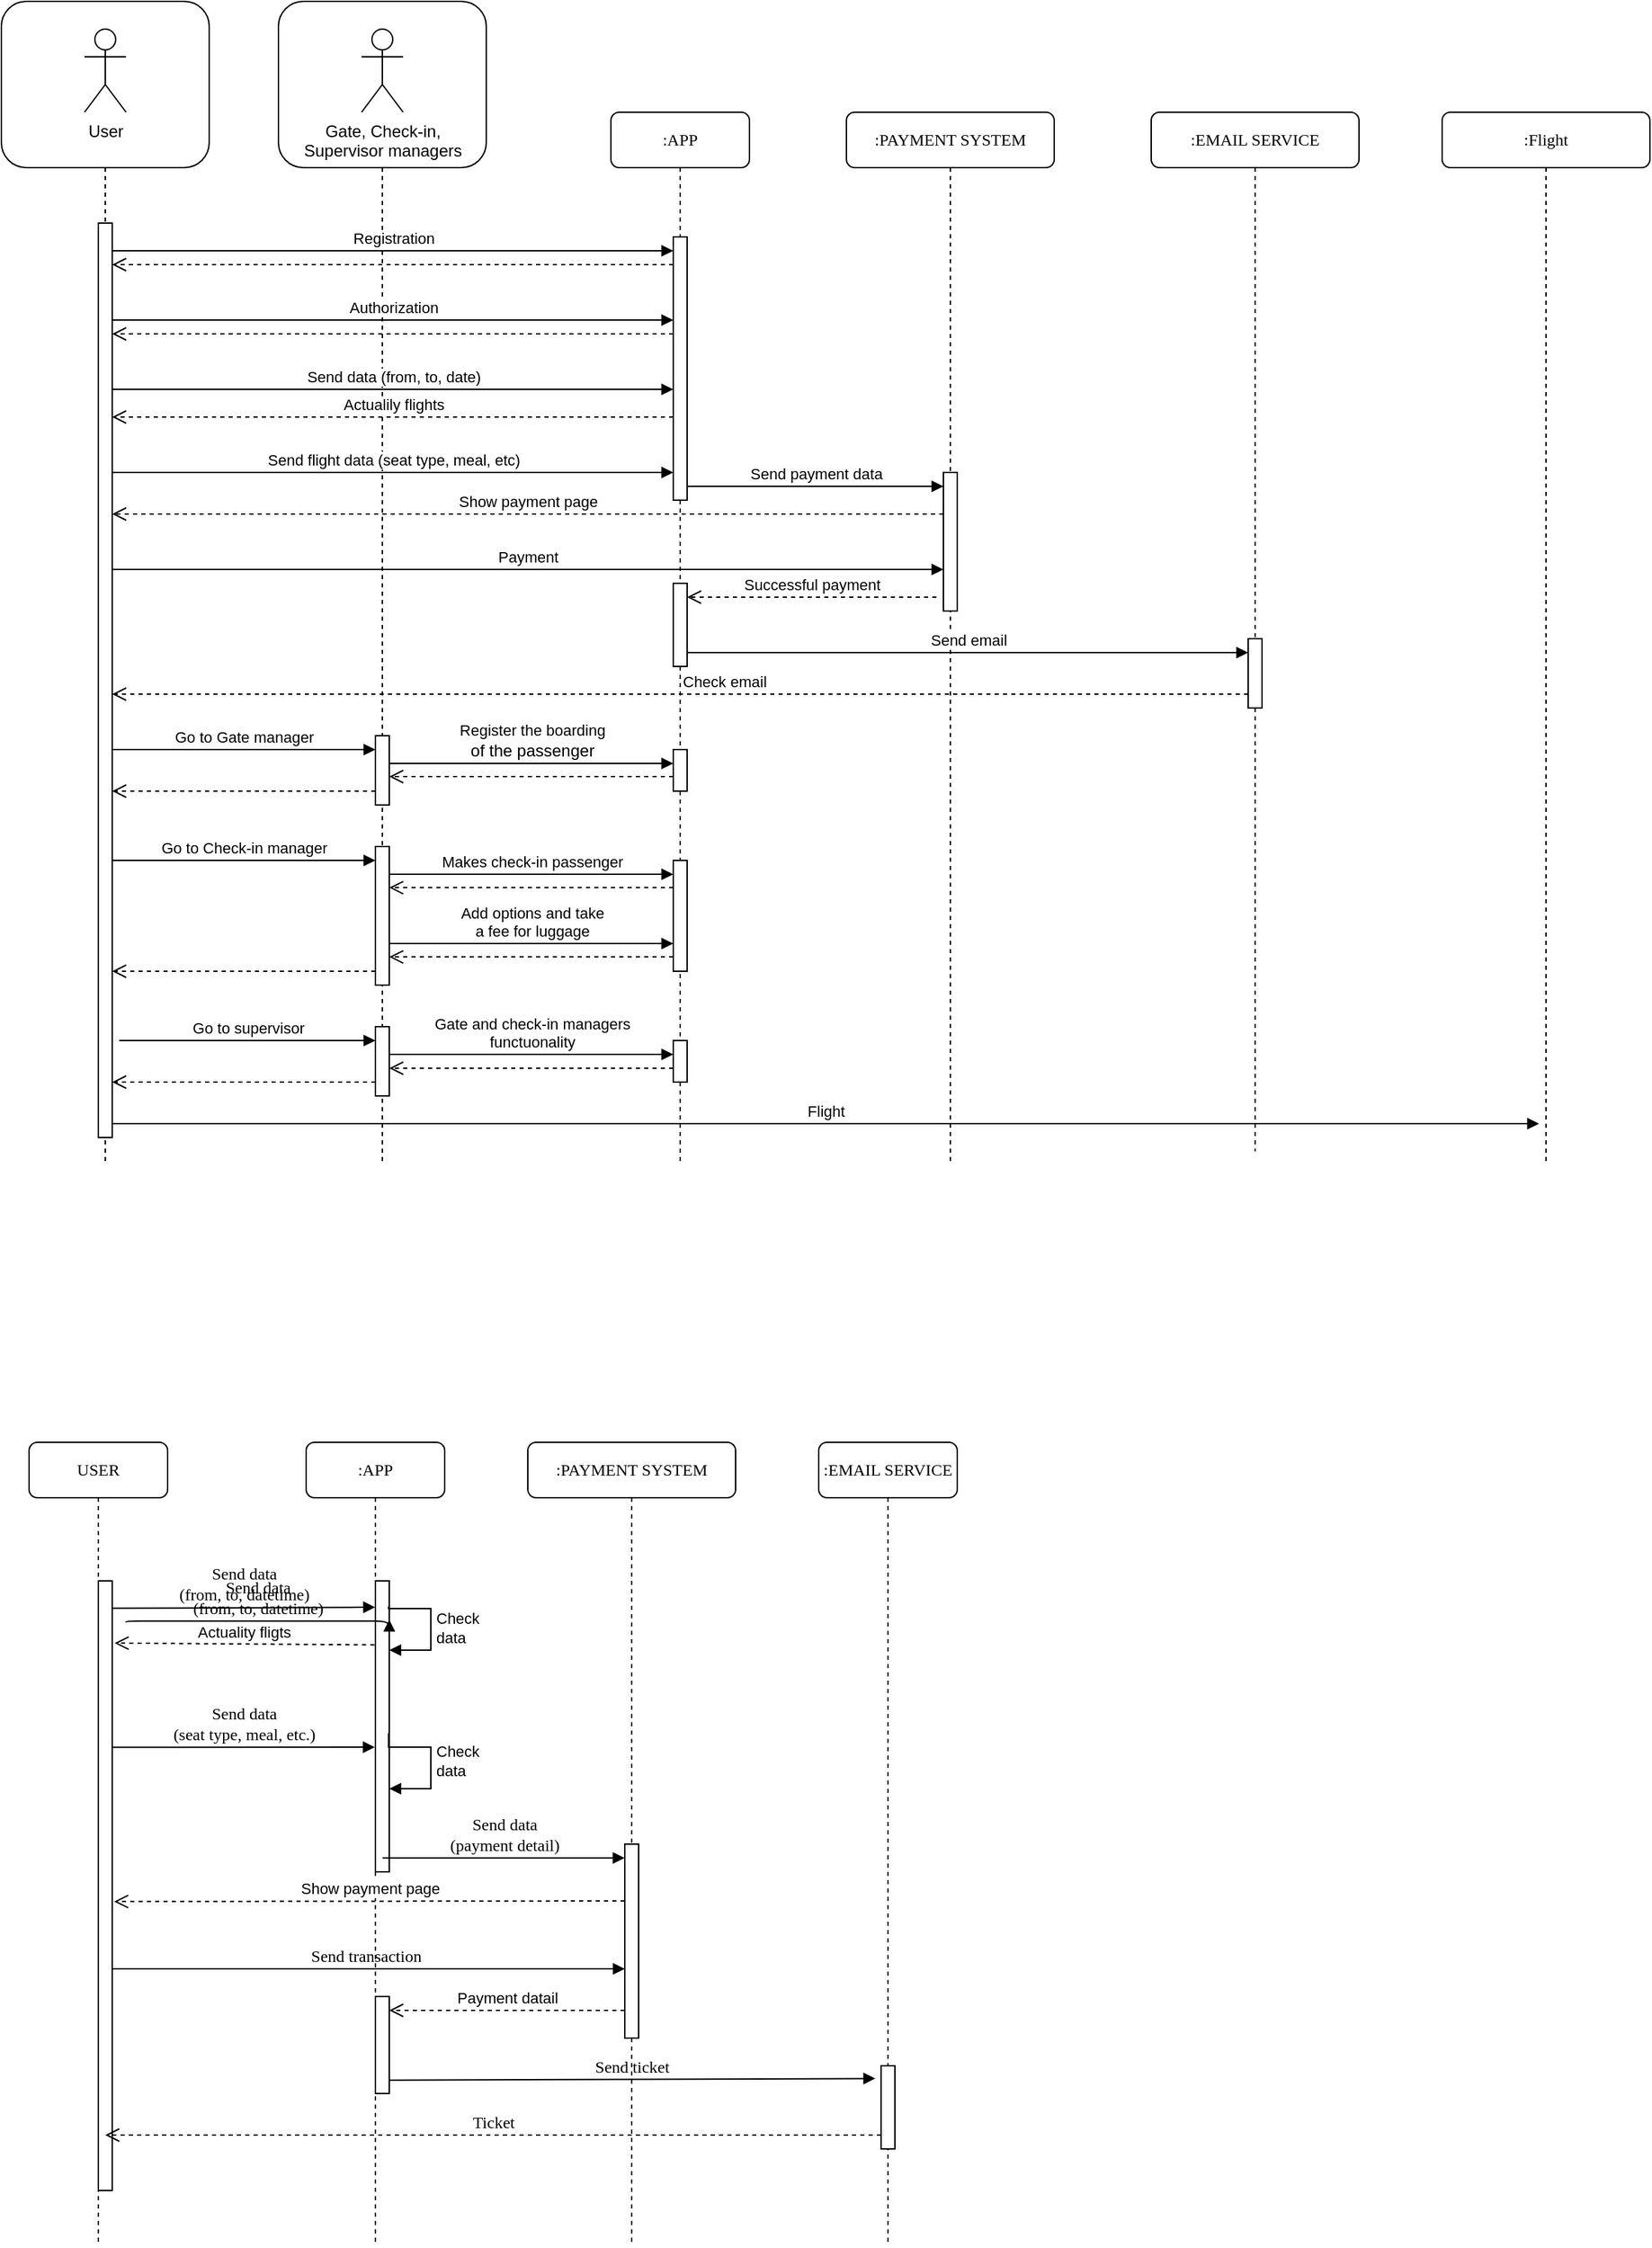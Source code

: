 <mxfile version="22.1.2" type="device">
  <diagram name="Page-1" id="13e1069c-82ec-6db2-03f1-153e76fe0fe0">
    <mxGraphModel dx="1833" dy="1490" grid="1" gridSize="10" guides="1" tooltips="1" connect="1" arrows="1" fold="1" page="1" pageScale="1" pageWidth="1100" pageHeight="850" background="none" math="0" shadow="0">
      <root>
        <mxCell id="0" />
        <mxCell id="1" parent="0" />
        <mxCell id="7baba1c4bc27f4b0-2" value=":APP" style="shape=umlLifeline;perimeter=lifelinePerimeter;whiteSpace=wrap;html=1;container=1;collapsible=0;recursiveResize=0;outlineConnect=0;rounded=1;shadow=0;comic=0;labelBackgroundColor=none;strokeWidth=1;fontFamily=Verdana;fontSize=12;align=center;" parent="1" vertex="1">
          <mxGeometry x="220" y="1120" width="100" height="580" as="geometry" />
        </mxCell>
        <mxCell id="7baba1c4bc27f4b0-10" value="" style="html=1;points=[];perimeter=orthogonalPerimeter;rounded=0;shadow=0;comic=0;labelBackgroundColor=none;strokeWidth=1;fontFamily=Verdana;fontSize=12;align=center;" parent="7baba1c4bc27f4b0-2" vertex="1">
          <mxGeometry x="50" y="100" width="10" height="210" as="geometry" />
        </mxCell>
        <mxCell id="Xn8LQXxypehM9bxRkxUg-4" value="Check&lt;br&gt;data" style="html=1;align=left;spacingLeft=2;endArrow=block;rounded=0;edgeStyle=orthogonalEdgeStyle;curved=0;rounded=0;exitX=0.952;exitY=0.088;exitDx=0;exitDy=0;exitPerimeter=0;" parent="7baba1c4bc27f4b0-2" source="7baba1c4bc27f4b0-10" edge="1">
          <mxGeometry relative="1" as="geometry">
            <mxPoint x="55" y="120" as="sourcePoint" />
            <Array as="points">
              <mxPoint x="90" y="120" />
              <mxPoint x="90" y="150" />
            </Array>
            <mxPoint x="60" y="150" as="targetPoint" />
          </mxGeometry>
        </mxCell>
        <mxCell id="Xn8LQXxypehM9bxRkxUg-5" value="Check&lt;br&gt;data" style="html=1;align=left;spacingLeft=2;endArrow=block;rounded=0;edgeStyle=orthogonalEdgeStyle;curved=0;rounded=0;exitX=0.952;exitY=0.523;exitDx=0;exitDy=0;exitPerimeter=0;" parent="7baba1c4bc27f4b0-2" source="7baba1c4bc27f4b0-10" edge="1">
          <mxGeometry relative="1" as="geometry">
            <mxPoint x="55" y="220" as="sourcePoint" />
            <Array as="points">
              <mxPoint x="90" y="220" />
              <mxPoint x="90" y="250" />
            </Array>
            <mxPoint x="60" y="250" as="targetPoint" />
          </mxGeometry>
        </mxCell>
        <mxCell id="Xn8LQXxypehM9bxRkxUg-7" value="Show payment page" style="html=1;verticalAlign=bottom;endArrow=open;dashed=1;endSize=8;curved=0;rounded=0;exitX=-0.072;exitY=0.22;exitDx=0;exitDy=0;exitPerimeter=0;entryX=1.144;entryY=0.526;entryDx=0;entryDy=0;entryPerimeter=0;" parent="7baba1c4bc27f4b0-2" target="7baba1c4bc27f4b0-9" edge="1">
          <mxGeometry relative="1" as="geometry">
            <mxPoint x="230" y="331" as="sourcePoint" />
            <mxPoint x="-130" y="331" as="targetPoint" />
          </mxGeometry>
        </mxCell>
        <mxCell id="7baba1c4bc27f4b0-23" value="Send transaction" style="html=1;verticalAlign=bottom;endArrow=block;labelBackgroundColor=none;fontFamily=Verdana;fontSize=12;" parent="7baba1c4bc27f4b0-2" edge="1">
          <mxGeometry relative="1" as="geometry">
            <mxPoint x="-145" y="380" as="sourcePoint" />
            <mxPoint x="230" y="380" as="targetPoint" />
          </mxGeometry>
        </mxCell>
        <mxCell id="Xn8LQXxypehM9bxRkxUg-10" value="" style="html=1;points=[];perimeter=orthogonalPerimeter;rounded=0;shadow=0;comic=0;labelBackgroundColor=none;strokeWidth=1;fontFamily=Verdana;fontSize=12;align=center;" parent="7baba1c4bc27f4b0-2" vertex="1">
          <mxGeometry x="50" y="400" width="10" height="70" as="geometry" />
        </mxCell>
        <mxCell id="7baba1c4bc27f4b0-3" value=":PAYMENT SYSTEM" style="shape=umlLifeline;perimeter=lifelinePerimeter;whiteSpace=wrap;html=1;container=1;collapsible=0;recursiveResize=0;outlineConnect=0;rounded=1;shadow=0;comic=0;labelBackgroundColor=none;strokeWidth=1;fontFamily=Verdana;fontSize=12;align=center;" parent="1" vertex="1">
          <mxGeometry x="380" y="1120" width="150" height="580" as="geometry" />
        </mxCell>
        <mxCell id="7baba1c4bc27f4b0-13" value="" style="html=1;points=[];perimeter=orthogonalPerimeter;rounded=0;shadow=0;comic=0;labelBackgroundColor=none;strokeWidth=1;fontFamily=Verdana;fontSize=12;align=center;" parent="7baba1c4bc27f4b0-3" vertex="1">
          <mxGeometry x="70" y="290" width="10" height="140" as="geometry" />
        </mxCell>
        <mxCell id="Xn8LQXxypehM9bxRkxUg-9" value="Payment datail" style="html=1;verticalAlign=bottom;endArrow=open;dashed=1;endSize=8;curved=0;rounded=0;exitX=-0.072;exitY=0.22;exitDx=0;exitDy=0;exitPerimeter=0;" parent="7baba1c4bc27f4b0-3" edge="1">
          <mxGeometry relative="1" as="geometry">
            <mxPoint x="70" y="410" as="sourcePoint" />
            <mxPoint x="-100" y="410" as="targetPoint" />
          </mxGeometry>
        </mxCell>
        <mxCell id="Xn8LQXxypehM9bxRkxUg-11" value="Send ticket" style="html=1;verticalAlign=bottom;endArrow=block;labelBackgroundColor=none;fontFamily=Verdana;fontSize=12;entryX=-0.42;entryY=0.153;entryDx=0;entryDy=0;entryPerimeter=0;" parent="7baba1c4bc27f4b0-3" target="7baba1c4bc27f4b0-37" edge="1">
          <mxGeometry relative="1" as="geometry">
            <mxPoint x="-100" y="460.4" as="sourcePoint" />
            <mxPoint x="206.8" y="460.0" as="targetPoint" />
          </mxGeometry>
        </mxCell>
        <mxCell id="7baba1c4bc27f4b0-8" value="USER" style="shape=umlLifeline;perimeter=lifelinePerimeter;whiteSpace=wrap;html=1;container=1;collapsible=0;recursiveResize=0;outlineConnect=0;rounded=1;shadow=0;comic=0;labelBackgroundColor=none;strokeWidth=1;fontFamily=Verdana;fontSize=12;align=center;" parent="1" vertex="1">
          <mxGeometry x="20" y="1120" width="100" height="580" as="geometry" />
        </mxCell>
        <mxCell id="7baba1c4bc27f4b0-9" value="" style="html=1;points=[];perimeter=orthogonalPerimeter;rounded=0;shadow=0;comic=0;labelBackgroundColor=none;strokeWidth=1;fontFamily=Verdana;fontSize=12;align=center;" parent="7baba1c4bc27f4b0-8" vertex="1">
          <mxGeometry x="50" y="100" width="10" height="440" as="geometry" />
        </mxCell>
        <mxCell id="7baba1c4bc27f4b0-30" value="Ticket" style="html=1;verticalAlign=bottom;endArrow=open;dashed=1;endSize=8;labelBackgroundColor=none;fontFamily=Verdana;fontSize=12;edgeStyle=elbowEdgeStyle;elbow=vertical;exitX=0;exitY=0.833;exitDx=0;exitDy=0;exitPerimeter=0;" parent="1" source="7baba1c4bc27f4b0-37" edge="1">
          <mxGeometry relative="1" as="geometry">
            <mxPoint x="75" y="1620" as="targetPoint" />
            <Array as="points">
              <mxPoint x="490" y="1620" />
            </Array>
            <mxPoint x="580" y="1620" as="sourcePoint" />
          </mxGeometry>
        </mxCell>
        <mxCell id="7baba1c4bc27f4b0-11" value="Send data&lt;br&gt;(payment detail)" style="html=1;verticalAlign=bottom;endArrow=block;labelBackgroundColor=none;fontFamily=Verdana;fontSize=12;edgeStyle=elbowEdgeStyle;elbow=vertical;exitX=1.016;exitY=0.782;exitDx=0;exitDy=0;exitPerimeter=0;entryX=-0.012;entryY=0.248;entryDx=0;entryDy=0;entryPerimeter=0;" parent="1" edge="1">
          <mxGeometry x="0.002" relative="1" as="geometry">
            <mxPoint x="275.16" y="1420" as="sourcePoint" />
            <mxPoint x="449.88" y="1420.06" as="targetPoint" />
            <mxPoint as="offset" />
          </mxGeometry>
        </mxCell>
        <mxCell id="7baba1c4bc27f4b0-4" value=":EMAIL SERVICE" style="shape=umlLifeline;perimeter=lifelinePerimeter;whiteSpace=wrap;html=1;container=1;collapsible=0;recursiveResize=0;outlineConnect=0;rounded=1;shadow=0;comic=0;labelBackgroundColor=none;strokeWidth=1;fontFamily=Verdana;fontSize=12;align=center;" parent="1" vertex="1">
          <mxGeometry x="590" y="1120" width="100" height="580" as="geometry" />
        </mxCell>
        <mxCell id="7baba1c4bc27f4b0-37" value="" style="html=1;points=[];perimeter=orthogonalPerimeter;rounded=0;shadow=0;comic=0;labelBackgroundColor=none;strokeWidth=1;fontFamily=Verdana;fontSize=12;align=center;" parent="7baba1c4bc27f4b0-4" vertex="1">
          <mxGeometry x="45" y="450" width="10" height="60" as="geometry" />
        </mxCell>
        <mxCell id="Xn8LQXxypehM9bxRkxUg-1" value="Send data&lt;br&gt;(from, to, datetime)" style="html=1;verticalAlign=bottom;endArrow=block;labelBackgroundColor=none;fontFamily=Verdana;fontSize=12;edgeStyle=elbowEdgeStyle;elbow=vertical;exitX=0.984;exitY=0.045;exitDx=0;exitDy=0;exitPerimeter=0;entryX=-0.024;entryY=0.087;entryDx=0;entryDy=0;entryPerimeter=0;" parent="1" source="7baba1c4bc27f4b0-9" target="7baba1c4bc27f4b0-10" edge="1">
          <mxGeometry relative="1" as="geometry">
            <mxPoint x="80" y="1240" as="sourcePoint" />
            <mxPoint x="200" y="1240" as="targetPoint" />
            <mxPoint as="offset" />
          </mxGeometry>
        </mxCell>
        <mxCell id="Xn8LQXxypehM9bxRkxUg-2" value="Actuality fligts" style="html=1;verticalAlign=bottom;endArrow=open;dashed=1;endSize=8;curved=0;rounded=0;exitX=-0.072;exitY=0.22;exitDx=0;exitDy=0;exitPerimeter=0;entryX=1.176;entryY=0.102;entryDx=0;entryDy=0;entryPerimeter=0;" parent="1" source="7baba1c4bc27f4b0-10" target="7baba1c4bc27f4b0-9" edge="1">
          <mxGeometry relative="1" as="geometry">
            <mxPoint x="262.68" y="1270.42" as="sourcePoint" />
            <mxPoint x="77.08" y="1270" as="targetPoint" />
          </mxGeometry>
        </mxCell>
        <mxCell id="7baba1c4bc27f4b0-14" value="Send data&lt;br&gt;(seat type, meal, etc.)" style="html=1;verticalAlign=bottom;endArrow=block;labelBackgroundColor=none;fontFamily=Verdana;fontSize=12;edgeStyle=elbowEdgeStyle;elbow=vertical;exitX=1.048;exitY=0.273;exitDx=0;exitDy=0;exitPerimeter=0;" parent="1" source="7baba1c4bc27f4b0-9" target="7baba1c4bc27f4b0-2" edge="1">
          <mxGeometry relative="1" as="geometry">
            <mxPoint x="80" y="1340" as="sourcePoint" />
            <mxPoint x="245" y="1340.0" as="targetPoint" />
          </mxGeometry>
        </mxCell>
        <mxCell id="_mPRwDxY-uZuB9yZV3TX-1" value="" style="shape=umlLifeline;perimeter=lifelinePerimeter;whiteSpace=wrap;html=1;container=1;collapsible=0;recursiveResize=0;outlineConnect=0;rounded=1;shadow=0;comic=0;labelBackgroundColor=none;strokeWidth=1;fontFamily=Verdana;fontSize=12;align=center;size=120;" parent="1" vertex="1">
          <mxGeometry x="200" y="80" width="150" height="840" as="geometry" />
        </mxCell>
        <mxCell id="_mPRwDxY-uZuB9yZV3TX-5" value="Gate, Check-in,&lt;br&gt;Supervisor managers" style="shape=umlActor;verticalLabelPosition=bottom;verticalAlign=top;html=1;" parent="_mPRwDxY-uZuB9yZV3TX-1" vertex="1">
          <mxGeometry x="60" y="20" width="30" height="60" as="geometry" />
        </mxCell>
        <mxCell id="_mPRwDxY-uZuB9yZV3TX-58" value="" style="html=1;points=[[0,0,0,0,5],[0,1,0,0,-5],[1,0,0,0,5],[1,1,0,0,-5]];perimeter=orthogonalPerimeter;outlineConnect=0;targetShapes=umlLifeline;portConstraint=eastwest;newEdgeStyle={&quot;curved&quot;:0,&quot;rounded&quot;:0};" parent="_mPRwDxY-uZuB9yZV3TX-1" vertex="1">
          <mxGeometry x="70" y="530" width="10" height="50" as="geometry" />
        </mxCell>
        <mxCell id="_mPRwDxY-uZuB9yZV3TX-68" value="" style="html=1;verticalAlign=bottom;endArrow=open;dashed=1;endSize=8;curved=0;rounded=0;" parent="_mPRwDxY-uZuB9yZV3TX-1" edge="1">
          <mxGeometry relative="1" as="geometry">
            <mxPoint x="70" y="570.0" as="sourcePoint" />
            <mxPoint x="-120" y="570" as="targetPoint" />
          </mxGeometry>
        </mxCell>
        <mxCell id="_mPRwDxY-uZuB9yZV3TX-86" value="" style="html=1;points=[[0,0,0,0,5],[0,1,0,0,-5],[1,0,0,0,5],[1,1,0,0,-5]];perimeter=orthogonalPerimeter;outlineConnect=0;targetShapes=umlLifeline;portConstraint=eastwest;newEdgeStyle={&quot;curved&quot;:0,&quot;rounded&quot;:0};" parent="_mPRwDxY-uZuB9yZV3TX-1" vertex="1">
          <mxGeometry x="70" y="610" width="10" height="100" as="geometry" />
        </mxCell>
        <mxCell id="_mPRwDxY-uZuB9yZV3TX-88" value="" style="html=1;verticalAlign=bottom;endArrow=open;dashed=1;endSize=8;curved=0;rounded=0;" parent="_mPRwDxY-uZuB9yZV3TX-1" edge="1">
          <mxGeometry relative="1" as="geometry">
            <mxPoint x="70" y="700.0" as="sourcePoint" />
            <mxPoint x="-120" y="700" as="targetPoint" />
          </mxGeometry>
        </mxCell>
        <mxCell id="_mPRwDxY-uZuB9yZV3TX-89" value="Makes check-in passenger" style="html=1;verticalAlign=bottom;endArrow=block;curved=0;rounded=0;" parent="_mPRwDxY-uZuB9yZV3TX-1" edge="1" target="_mPRwDxY-uZuB9yZV3TX-67">
          <mxGeometry x="0.003" width="80" relative="1" as="geometry">
            <mxPoint x="80" y="630" as="sourcePoint" />
            <mxPoint x="280" y="630" as="targetPoint" />
            <mxPoint as="offset" />
          </mxGeometry>
        </mxCell>
        <mxCell id="_mPRwDxY-uZuB9yZV3TX-91" value="" style="html=1;points=[[0,0,0,0,5],[0,1,0,0,-5],[1,0,0,0,5],[1,1,0,0,-5]];perimeter=orthogonalPerimeter;outlineConnect=0;targetShapes=umlLifeline;portConstraint=eastwest;newEdgeStyle={&quot;curved&quot;:0,&quot;rounded&quot;:0};" parent="_mPRwDxY-uZuB9yZV3TX-1" vertex="1">
          <mxGeometry x="70" y="740" width="10" height="50" as="geometry" />
        </mxCell>
        <mxCell id="_mPRwDxY-uZuB9yZV3TX-40" value="" style="html=1;verticalAlign=bottom;endArrow=open;dashed=1;endSize=8;curved=0;rounded=0;" parent="_mPRwDxY-uZuB9yZV3TX-1" edge="1">
          <mxGeometry relative="1" as="geometry">
            <mxPoint x="285" y="190.0" as="sourcePoint" />
            <mxPoint x="-120" y="190" as="targetPoint" />
          </mxGeometry>
        </mxCell>
        <mxCell id="_mPRwDxY-uZuB9yZV3TX-85" value="Register the boarding&lt;br style=&quot;border-color: var(--border-color); font-size: 12px; background-color: rgb(251, 251, 251);&quot;&gt;&lt;span style=&quot;font-size: 12px; background-color: rgb(251, 251, 251);&quot;&gt;of the passenger&lt;/span&gt;" style="html=1;verticalAlign=bottom;endArrow=block;curved=0;rounded=0;" parent="_mPRwDxY-uZuB9yZV3TX-1" target="_mPRwDxY-uZuB9yZV3TX-60" edge="1">
          <mxGeometry x="0.005" width="80" relative="1" as="geometry">
            <mxPoint x="80" y="550" as="sourcePoint" />
            <mxPoint x="280" y="550" as="targetPoint" />
            <mxPoint as="offset" />
          </mxGeometry>
        </mxCell>
        <mxCell id="_mPRwDxY-uZuB9yZV3TX-63" value="" style="html=1;verticalAlign=bottom;endArrow=open;dashed=1;endSize=8;curved=0;rounded=0;" parent="_mPRwDxY-uZuB9yZV3TX-1" edge="1">
          <mxGeometry relative="1" as="geometry">
            <mxPoint x="285" y="559.5" as="sourcePoint" />
            <mxPoint x="80" y="559.5" as="targetPoint" />
          </mxGeometry>
        </mxCell>
        <mxCell id="_mPRwDxY-uZuB9yZV3TX-11" value="" style="shape=umlLifeline;perimeter=lifelinePerimeter;whiteSpace=wrap;html=1;container=1;collapsible=0;recursiveResize=0;outlineConnect=0;rounded=1;shadow=0;comic=0;labelBackgroundColor=none;strokeWidth=1;fontFamily=Verdana;fontSize=12;align=center;size=120;" parent="1" vertex="1">
          <mxGeometry y="80" width="150" height="840" as="geometry" />
        </mxCell>
        <mxCell id="_mPRwDxY-uZuB9yZV3TX-12" value="User" style="shape=umlActor;verticalLabelPosition=bottom;verticalAlign=top;html=1;" parent="_mPRwDxY-uZuB9yZV3TX-11" vertex="1">
          <mxGeometry x="60" y="20" width="30" height="60" as="geometry" />
        </mxCell>
        <mxCell id="_mPRwDxY-uZuB9yZV3TX-35" value="" style="html=1;points=[[0,0,0,0,5],[0,1,0,0,-5],[1,0,0,0,5],[1,1,0,0,-5]];perimeter=orthogonalPerimeter;outlineConnect=0;targetShapes=umlLifeline;portConstraint=eastwest;newEdgeStyle={&quot;curved&quot;:0,&quot;rounded&quot;:0};" parent="_mPRwDxY-uZuB9yZV3TX-11" vertex="1">
          <mxGeometry x="70" y="160" width="10" height="660" as="geometry" />
        </mxCell>
        <mxCell id="_mPRwDxY-uZuB9yZV3TX-36" value="Registration" style="html=1;verticalAlign=bottom;endArrow=block;curved=0;rounded=0;" parent="_mPRwDxY-uZuB9yZV3TX-11" target="_mPRwDxY-uZuB9yZV3TX-37" edge="1">
          <mxGeometry width="80" relative="1" as="geometry">
            <mxPoint x="80" y="180" as="sourcePoint" />
            <mxPoint x="230" y="180" as="targetPoint" />
          </mxGeometry>
        </mxCell>
        <mxCell id="_mPRwDxY-uZuB9yZV3TX-20" value=":APP" style="shape=umlLifeline;perimeter=lifelinePerimeter;whiteSpace=wrap;html=1;container=1;collapsible=0;recursiveResize=0;outlineConnect=0;rounded=1;shadow=0;comic=0;labelBackgroundColor=none;strokeWidth=1;fontFamily=Verdana;fontSize=12;align=center;" parent="1" vertex="1">
          <mxGeometry x="440" y="160" width="100" height="760" as="geometry" />
        </mxCell>
        <mxCell id="_mPRwDxY-uZuB9yZV3TX-37" value="" style="html=1;points=[[0,0,0,0,5],[0,1,0,0,-5],[1,0,0,0,5],[1,1,0,0,-5]];perimeter=orthogonalPerimeter;outlineConnect=0;targetShapes=umlLifeline;portConstraint=eastwest;newEdgeStyle={&quot;curved&quot;:0,&quot;rounded&quot;:0};" parent="_mPRwDxY-uZuB9yZV3TX-20" vertex="1">
          <mxGeometry x="45" y="90" width="10" height="190" as="geometry" />
        </mxCell>
        <mxCell id="_mPRwDxY-uZuB9yZV3TX-51" value="" style="html=1;points=[[0,0,0,0,5],[0,1,0,0,-5],[1,0,0,0,5],[1,1,0,0,-5]];perimeter=orthogonalPerimeter;outlineConnect=0;targetShapes=umlLifeline;portConstraint=eastwest;newEdgeStyle={&quot;curved&quot;:0,&quot;rounded&quot;:0};" parent="_mPRwDxY-uZuB9yZV3TX-20" vertex="1">
          <mxGeometry x="45" y="340" width="10" height="60" as="geometry" />
        </mxCell>
        <mxCell id="_mPRwDxY-uZuB9yZV3TX-67" value="" style="html=1;points=[[0,0,0,0,5],[0,1,0,0,-5],[1,0,0,0,5],[1,1,0,0,-5]];perimeter=orthogonalPerimeter;outlineConnect=0;targetShapes=umlLifeline;portConstraint=eastwest;newEdgeStyle={&quot;curved&quot;:0,&quot;rounded&quot;:0};" parent="_mPRwDxY-uZuB9yZV3TX-20" vertex="1">
          <mxGeometry x="45" y="540" width="10" height="80" as="geometry" />
        </mxCell>
        <mxCell id="_mPRwDxY-uZuB9yZV3TX-60" value="" style="html=1;points=[[0,0,0,0,5],[0,1,0,0,-5],[1,0,0,0,5],[1,1,0,0,-5]];perimeter=orthogonalPerimeter;outlineConnect=0;targetShapes=umlLifeline;portConstraint=eastwest;newEdgeStyle={&quot;curved&quot;:0,&quot;rounded&quot;:0};" parent="_mPRwDxY-uZuB9yZV3TX-20" vertex="1">
          <mxGeometry x="45" y="460" width="10" height="30" as="geometry" />
        </mxCell>
        <mxCell id="_mPRwDxY-uZuB9yZV3TX-96" value="" style="html=1;points=[[0,0,0,0,5],[0,1,0,0,-5],[1,0,0,0,5],[1,1,0,0,-5]];perimeter=orthogonalPerimeter;outlineConnect=0;targetShapes=umlLifeline;portConstraint=eastwest;newEdgeStyle={&quot;curved&quot;:0,&quot;rounded&quot;:0};" parent="_mPRwDxY-uZuB9yZV3TX-20" vertex="1">
          <mxGeometry x="45" y="670" width="10" height="30" as="geometry" />
        </mxCell>
        <mxCell id="_mPRwDxY-uZuB9yZV3TX-49" value="Show payment page" style="html=1;verticalAlign=bottom;endArrow=open;dashed=1;endSize=8;curved=0;rounded=0;" parent="_mPRwDxY-uZuB9yZV3TX-20" edge="1">
          <mxGeometry relative="1" as="geometry">
            <mxPoint x="240" y="290" as="sourcePoint" />
            <mxPoint x="-360" y="290" as="targetPoint" />
          </mxGeometry>
        </mxCell>
        <mxCell id="_mPRwDxY-uZuB9yZV3TX-95" value="" style="html=1;verticalAlign=bottom;endArrow=open;dashed=1;endSize=8;curved=0;rounded=0;" parent="_mPRwDxY-uZuB9yZV3TX-20" edge="1">
          <mxGeometry relative="1" as="geometry">
            <mxPoint x="45" y="690" as="sourcePoint" />
            <mxPoint x="-160" y="690" as="targetPoint" />
          </mxGeometry>
        </mxCell>
        <mxCell id="_mPRwDxY-uZuB9yZV3TX-27" value=":PAYMENT SYSTEM" style="shape=umlLifeline;perimeter=lifelinePerimeter;whiteSpace=wrap;html=1;container=1;collapsible=0;recursiveResize=0;outlineConnect=0;rounded=1;shadow=0;comic=0;labelBackgroundColor=none;strokeWidth=1;fontFamily=Verdana;fontSize=12;align=center;" parent="1" vertex="1">
          <mxGeometry x="610" y="160" width="150" height="760" as="geometry" />
        </mxCell>
        <mxCell id="_mPRwDxY-uZuB9yZV3TX-47" value="" style="html=1;points=[[0,0,0,0,5],[0,1,0,0,-5],[1,0,0,0,5],[1,1,0,0,-5]];perimeter=orthogonalPerimeter;outlineConnect=0;targetShapes=umlLifeline;portConstraint=eastwest;newEdgeStyle={&quot;curved&quot;:0,&quot;rounded&quot;:0};" parent="_mPRwDxY-uZuB9yZV3TX-27" vertex="1">
          <mxGeometry x="70" y="260" width="10" height="100" as="geometry" />
        </mxCell>
        <mxCell id="_mPRwDxY-uZuB9yZV3TX-33" value=":EMAIL SERVICE" style="shape=umlLifeline;perimeter=lifelinePerimeter;whiteSpace=wrap;html=1;container=1;collapsible=0;recursiveResize=0;outlineConnect=0;rounded=1;shadow=0;comic=0;labelBackgroundColor=none;strokeWidth=1;fontFamily=Verdana;fontSize=12;align=center;" parent="1" vertex="1">
          <mxGeometry x="830" y="160" width="150" height="750" as="geometry" />
        </mxCell>
        <mxCell id="_mPRwDxY-uZuB9yZV3TX-54" value="" style="html=1;points=[[0,0,0,0,5],[0,1,0,0,-5],[1,0,0,0,5],[1,1,0,0,-5]];perimeter=orthogonalPerimeter;outlineConnect=0;targetShapes=umlLifeline;portConstraint=eastwest;newEdgeStyle={&quot;curved&quot;:0,&quot;rounded&quot;:0};" parent="_mPRwDxY-uZuB9yZV3TX-33" vertex="1">
          <mxGeometry x="70" y="380" width="10" height="50" as="geometry" />
        </mxCell>
        <mxCell id="_mPRwDxY-uZuB9yZV3TX-41" value="Send data&lt;br&gt;(from, to, datetime)" style="html=1;verticalAlign=bottom;endArrow=block;labelBackgroundColor=none;fontFamily=Verdana;fontSize=12;edgeStyle=elbowEdgeStyle;elbow=vertical;exitX=0.984;exitY=0.045;exitDx=0;exitDy=0;exitPerimeter=0;entryX=-0.024;entryY=0.087;entryDx=0;entryDy=0;entryPerimeter=0;" parent="1" edge="1">
          <mxGeometry relative="1" as="geometry">
            <mxPoint x="90" y="1250" as="sourcePoint" />
            <mxPoint x="280" y="1248" as="targetPoint" />
            <mxPoint as="offset" />
          </mxGeometry>
        </mxCell>
        <mxCell id="_mPRwDxY-uZuB9yZV3TX-70" value=":Flight" style="shape=umlLifeline;perimeter=lifelinePerimeter;whiteSpace=wrap;html=1;container=1;collapsible=0;recursiveResize=0;outlineConnect=0;rounded=1;shadow=0;comic=0;labelBackgroundColor=none;strokeWidth=1;fontFamily=Verdana;fontSize=12;align=center;" parent="1" vertex="1">
          <mxGeometry x="1040" y="160" width="150" height="760" as="geometry" />
        </mxCell>
        <mxCell id="_mPRwDxY-uZuB9yZV3TX-81" value="Flight" style="html=1;verticalAlign=bottom;endArrow=block;curved=0;rounded=0;" parent="1" edge="1">
          <mxGeometry width="80" relative="1" as="geometry">
            <mxPoint x="80" y="890" as="sourcePoint" />
            <mxPoint x="1110" y="890" as="targetPoint" />
          </mxGeometry>
        </mxCell>
        <mxCell id="_mPRwDxY-uZuB9yZV3TX-50" value="Payment" style="html=1;verticalAlign=bottom;endArrow=block;curved=0;rounded=0;" parent="1" edge="1">
          <mxGeometry width="80" relative="1" as="geometry">
            <mxPoint x="80" y="490" as="sourcePoint" />
            <mxPoint x="680" y="490" as="targetPoint" />
          </mxGeometry>
        </mxCell>
        <mxCell id="_mPRwDxY-uZuB9yZV3TX-44" value="Actualily flights" style="html=1;verticalAlign=bottom;endArrow=open;dashed=1;endSize=8;curved=0;rounded=0;" parent="1" edge="1">
          <mxGeometry relative="1" as="geometry">
            <mxPoint x="485" y="380" as="sourcePoint" />
            <mxPoint x="80" y="380" as="targetPoint" />
          </mxGeometry>
        </mxCell>
        <mxCell id="_mPRwDxY-uZuB9yZV3TX-42" value="Send data (from, to, date)" style="html=1;verticalAlign=bottom;endArrow=block;curved=0;rounded=0;" parent="1" edge="1">
          <mxGeometry width="80" relative="1" as="geometry">
            <mxPoint x="80" y="360" as="sourcePoint" />
            <mxPoint x="485" y="360.0" as="targetPoint" />
          </mxGeometry>
        </mxCell>
        <mxCell id="_mPRwDxY-uZuB9yZV3TX-100" value="Authorization" style="html=1;verticalAlign=bottom;endArrow=block;curved=0;rounded=0;" parent="1" edge="1">
          <mxGeometry width="80" relative="1" as="geometry">
            <mxPoint x="80" y="310" as="sourcePoint" />
            <mxPoint x="485" y="310" as="targetPoint" />
          </mxGeometry>
        </mxCell>
        <mxCell id="_mPRwDxY-uZuB9yZV3TX-101" value="" style="html=1;verticalAlign=bottom;endArrow=open;dashed=1;endSize=8;curved=0;rounded=0;" parent="1" edge="1">
          <mxGeometry relative="1" as="geometry">
            <mxPoint x="485" y="320.0" as="sourcePoint" />
            <mxPoint x="80" y="320" as="targetPoint" />
          </mxGeometry>
        </mxCell>
        <mxCell id="_mPRwDxY-uZuB9yZV3TX-45" value="Send flight data (seat type, meal, etc)" style="html=1;verticalAlign=bottom;endArrow=block;curved=0;rounded=0;" parent="1" edge="1">
          <mxGeometry width="80" relative="1" as="geometry">
            <mxPoint x="80" y="420" as="sourcePoint" />
            <mxPoint x="485" y="420" as="targetPoint" />
          </mxGeometry>
        </mxCell>
        <mxCell id="_mPRwDxY-uZuB9yZV3TX-46" value="Send payment data" style="html=1;verticalAlign=bottom;endArrow=block;curved=0;rounded=0;" parent="1" edge="1">
          <mxGeometry width="80" relative="1" as="geometry">
            <mxPoint x="495" y="430" as="sourcePoint" />
            <mxPoint x="680" y="430" as="targetPoint" />
          </mxGeometry>
        </mxCell>
        <mxCell id="_mPRwDxY-uZuB9yZV3TX-102" value="&lt;div&gt;Successful payment&lt;/div&gt;" style="html=1;verticalAlign=bottom;endArrow=open;dashed=1;endSize=8;curved=0;rounded=0;" parent="1" target="_mPRwDxY-uZuB9yZV3TX-51" edge="1">
          <mxGeometry relative="1" as="geometry">
            <mxPoint x="675" y="510" as="sourcePoint" />
            <mxPoint x="510" y="510" as="targetPoint" />
          </mxGeometry>
        </mxCell>
        <mxCell id="_mPRwDxY-uZuB9yZV3TX-55" value="Check email" style="html=1;verticalAlign=bottom;endArrow=open;dashed=1;endSize=8;curved=0;rounded=0;align=left;" parent="1" edge="1">
          <mxGeometry relative="1" as="geometry">
            <mxPoint x="900" y="580" as="sourcePoint" />
            <mxPoint x="80" y="580" as="targetPoint" />
          </mxGeometry>
        </mxCell>
        <mxCell id="_mPRwDxY-uZuB9yZV3TX-53" value="Send email" style="html=1;verticalAlign=bottom;endArrow=block;curved=0;rounded=0;" parent="1" target="_mPRwDxY-uZuB9yZV3TX-54" edge="1">
          <mxGeometry width="80" relative="1" as="geometry">
            <mxPoint x="495" y="550" as="sourcePoint" />
            <mxPoint x="895" y="550" as="targetPoint" />
          </mxGeometry>
        </mxCell>
        <mxCell id="_mPRwDxY-uZuB9yZV3TX-84" value="Go to Gate manager" style="html=1;verticalAlign=bottom;endArrow=block;curved=0;rounded=0;" parent="1" edge="1" source="_mPRwDxY-uZuB9yZV3TX-35">
          <mxGeometry width="80" relative="1" as="geometry">
            <mxPoint x="85" y="620" as="sourcePoint" />
            <mxPoint x="270" y="620" as="targetPoint" />
          </mxGeometry>
        </mxCell>
        <mxCell id="_mPRwDxY-uZuB9yZV3TX-87" value="Go to Check-in manager" style="html=1;verticalAlign=bottom;endArrow=block;curved=0;rounded=0;" parent="1" edge="1" source="_mPRwDxY-uZuB9yZV3TX-35">
          <mxGeometry width="80" relative="1" as="geometry">
            <mxPoint x="85" y="700" as="sourcePoint" />
            <mxPoint x="270" y="700" as="targetPoint" />
          </mxGeometry>
        </mxCell>
        <mxCell id="_mPRwDxY-uZuB9yZV3TX-90" value="" style="html=1;verticalAlign=bottom;endArrow=open;dashed=1;endSize=8;curved=0;rounded=0;" parent="1" edge="1">
          <mxGeometry relative="1" as="geometry">
            <mxPoint x="485" y="719.66" as="sourcePoint" />
            <mxPoint x="280" y="719.66" as="targetPoint" />
          </mxGeometry>
        </mxCell>
        <mxCell id="clpSX0AIYcI8nLVLy4rX-1" value="Add options and take&lt;br&gt;a fee for luggage" style="html=1;verticalAlign=bottom;endArrow=block;curved=0;rounded=0;" edge="1" parent="1">
          <mxGeometry x="0.003" width="80" relative="1" as="geometry">
            <mxPoint x="280" y="760" as="sourcePoint" />
            <mxPoint x="485" y="760" as="targetPoint" />
            <mxPoint as="offset" />
          </mxGeometry>
        </mxCell>
        <mxCell id="clpSX0AIYcI8nLVLy4rX-2" value="" style="html=1;verticalAlign=bottom;endArrow=open;dashed=1;endSize=8;curved=0;rounded=0;" edge="1" parent="1">
          <mxGeometry relative="1" as="geometry">
            <mxPoint x="485" y="769.66" as="sourcePoint" />
            <mxPoint x="280" y="769.66" as="targetPoint" />
          </mxGeometry>
        </mxCell>
        <mxCell id="_mPRwDxY-uZuB9yZV3TX-92" value="Go to supervisor" style="html=1;verticalAlign=bottom;endArrow=block;curved=0;rounded=0;" parent="1" edge="1">
          <mxGeometry width="80" relative="1" as="geometry">
            <mxPoint x="85" y="830" as="sourcePoint" />
            <mxPoint x="270" y="830" as="targetPoint" />
          </mxGeometry>
        </mxCell>
        <mxCell id="_mPRwDxY-uZuB9yZV3TX-93" value="" style="html=1;verticalAlign=bottom;endArrow=open;dashed=1;endSize=8;curved=0;rounded=0;" parent="1" edge="1">
          <mxGeometry relative="1" as="geometry">
            <mxPoint x="270" y="860.0" as="sourcePoint" />
            <mxPoint x="80" y="860" as="targetPoint" />
          </mxGeometry>
        </mxCell>
        <mxCell id="_mPRwDxY-uZuB9yZV3TX-94" value="Gate and check-in managers&lt;br&gt;functuonality" style="html=1;verticalAlign=bottom;endArrow=block;curved=0;rounded=0;" parent="1" edge="1" target="_mPRwDxY-uZuB9yZV3TX-96">
          <mxGeometry width="80" relative="1" as="geometry">
            <mxPoint x="280" y="840" as="sourcePoint" />
            <mxPoint x="480" y="840" as="targetPoint" />
          </mxGeometry>
        </mxCell>
      </root>
    </mxGraphModel>
  </diagram>
</mxfile>
